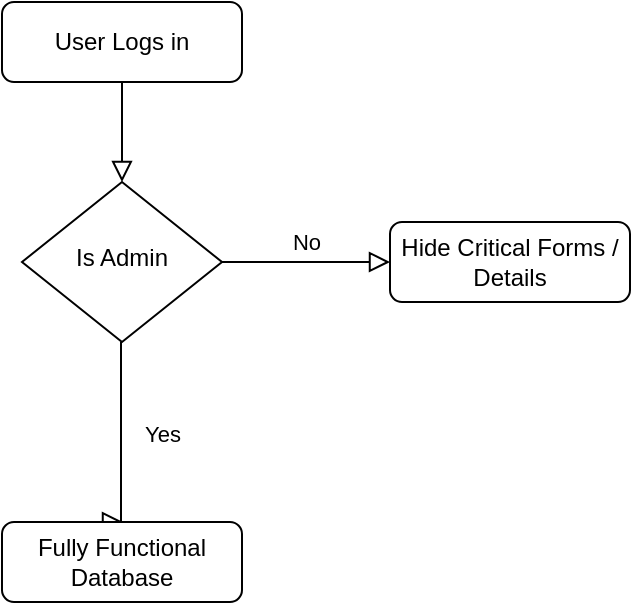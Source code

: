 <mxfile version="14.4.8" type="device" pages="3"><diagram id="C5RBs43oDa-KdzZeNtuy" name="Parent Flow"><mxGraphModel dx="868" dy="450" grid="1" gridSize="10" guides="1" tooltips="1" connect="1" arrows="1" fold="1" page="1" pageScale="1" pageWidth="827" pageHeight="1169" math="0" shadow="0"><root><mxCell id="WIyWlLk6GJQsqaUBKTNV-0"/><mxCell id="WIyWlLk6GJQsqaUBKTNV-1" parent="WIyWlLk6GJQsqaUBKTNV-0"/><mxCell id="WIyWlLk6GJQsqaUBKTNV-2" value="" style="rounded=0;html=1;jettySize=auto;orthogonalLoop=1;fontSize=11;endArrow=block;endFill=0;endSize=8;strokeWidth=1;shadow=0;labelBackgroundColor=none;edgeStyle=orthogonalEdgeStyle;" parent="WIyWlLk6GJQsqaUBKTNV-1" source="WIyWlLk6GJQsqaUBKTNV-3" target="WIyWlLk6GJQsqaUBKTNV-6" edge="1"><mxGeometry relative="1" as="geometry"/></mxCell><mxCell id="WIyWlLk6GJQsqaUBKTNV-3" value="User Logs in" style="rounded=1;whiteSpace=wrap;html=1;fontSize=12;glass=0;strokeWidth=1;shadow=0;" parent="WIyWlLk6GJQsqaUBKTNV-1" vertex="1"><mxGeometry x="220" y="10" width="120" height="40" as="geometry"/></mxCell><mxCell id="WIyWlLk6GJQsqaUBKTNV-4" value="Yes" style="rounded=0;html=1;jettySize=auto;orthogonalLoop=1;fontSize=11;endArrow=block;endFill=0;endSize=8;strokeWidth=1;shadow=0;labelBackgroundColor=none;edgeStyle=orthogonalEdgeStyle;" parent="WIyWlLk6GJQsqaUBKTNV-1" edge="1"><mxGeometry y="20" relative="1" as="geometry"><mxPoint as="offset"/><mxPoint x="279.5" y="180" as="sourcePoint"/><mxPoint x="280.5" y="270" as="targetPoint"/><Array as="points"><mxPoint x="279.5" y="210"/><mxPoint x="279.5" y="210"/></Array></mxGeometry></mxCell><mxCell id="WIyWlLk6GJQsqaUBKTNV-5" value="No" style="edgeStyle=orthogonalEdgeStyle;rounded=0;html=1;jettySize=auto;orthogonalLoop=1;fontSize=11;endArrow=block;endFill=0;endSize=8;strokeWidth=1;shadow=0;labelBackgroundColor=none;" parent="WIyWlLk6GJQsqaUBKTNV-1" source="WIyWlLk6GJQsqaUBKTNV-6" target="WIyWlLk6GJQsqaUBKTNV-7" edge="1"><mxGeometry y="10" relative="1" as="geometry"><mxPoint as="offset"/></mxGeometry></mxCell><mxCell id="WIyWlLk6GJQsqaUBKTNV-6" value="Is Admin" style="rhombus;whiteSpace=wrap;html=1;shadow=0;fontFamily=Helvetica;fontSize=12;align=center;strokeWidth=1;spacing=6;spacingTop=-4;" parent="WIyWlLk6GJQsqaUBKTNV-1" vertex="1"><mxGeometry x="230" y="100" width="100" height="80" as="geometry"/></mxCell><mxCell id="WIyWlLk6GJQsqaUBKTNV-7" value="Hide Critical Forms / Details" style="rounded=1;whiteSpace=wrap;html=1;fontSize=12;glass=0;strokeWidth=1;shadow=0;" parent="WIyWlLk6GJQsqaUBKTNV-1" vertex="1"><mxGeometry x="414" y="120" width="120" height="40" as="geometry"/></mxCell><mxCell id="WIyWlLk6GJQsqaUBKTNV-11" value="Fully Functional Database" style="rounded=1;whiteSpace=wrap;html=1;fontSize=12;glass=0;strokeWidth=1;shadow=0;" parent="WIyWlLk6GJQsqaUBKTNV-1" vertex="1"><mxGeometry x="220" y="270" width="120" height="40" as="geometry"/></mxCell></root></mxGraphModel></diagram><diagram id="Lp3vLKhmgL1fSSz3aG7G" name="Admin Flow"><mxGraphModel dx="868" dy="1550" grid="1" gridSize="10" guides="1" tooltips="1" connect="1" arrows="1" fold="1" page="1" pageScale="1" pageWidth="850" pageHeight="1100" math="0" shadow="0"><root><mxCell id="LzPAZNdJb0lUI1Q7T6Jx-0"/><mxCell id="LzPAZNdJb0lUI1Q7T6Jx-1" parent="LzPAZNdJb0lUI1Q7T6Jx-0"/><mxCell id="BbVaOvCJf7r0BMQ2mMAS-2" value="" style="edgeStyle=orthogonalEdgeStyle;rounded=0;orthogonalLoop=1;jettySize=auto;html=1;" edge="1" parent="LzPAZNdJb0lUI1Q7T6Jx-1" source="UIlUCZHJauG8eR7jdmub-0" target="BbVaOvCJf7r0BMQ2mMAS-1"><mxGeometry relative="1" as="geometry"/></mxCell><mxCell id="BbVaOvCJf7r0BMQ2mMAS-4" value="" style="edgeStyle=orthogonalEdgeStyle;rounded=0;orthogonalLoop=1;jettySize=auto;html=1;" edge="1" parent="LzPAZNdJb0lUI1Q7T6Jx-1" source="UIlUCZHJauG8eR7jdmub-0" target="BbVaOvCJf7r0BMQ2mMAS-3"><mxGeometry relative="1" as="geometry"/></mxCell><mxCell id="UIlUCZHJauG8eR7jdmub-0" value="Admin Logged in" style="rounded=1;whiteSpace=wrap;html=1;" vertex="1" parent="LzPAZNdJb0lUI1Q7T6Jx-1"><mxGeometry x="330" y="-720" width="120" height="60" as="geometry"/></mxCell><mxCell id="BbVaOvCJf7r0BMQ2mMAS-1" value="Create User" style="whiteSpace=wrap;html=1;rounded=1;" vertex="1" parent="LzPAZNdJb0lUI1Q7T6Jx-1"><mxGeometry x="70" y="-600" width="120" height="60" as="geometry"/></mxCell><mxCell id="BbVaOvCJf7r0BMQ2mMAS-11" value="" style="edgeStyle=orthogonalEdgeStyle;rounded=0;orthogonalLoop=1;jettySize=auto;html=1;" edge="1" parent="LzPAZNdJb0lUI1Q7T6Jx-1" source="BbVaOvCJf7r0BMQ2mMAS-3" target="BbVaOvCJf7r0BMQ2mMAS-10"><mxGeometry relative="1" as="geometry"/></mxCell><mxCell id="BbVaOvCJf7r0BMQ2mMAS-3" value="Create Customer" style="whiteSpace=wrap;html=1;rounded=1;" vertex="1" parent="LzPAZNdJb0lUI1Q7T6Jx-1"><mxGeometry x="610" y="-620" width="120" height="60" as="geometry"/></mxCell><mxCell id="BbVaOvCJf7r0BMQ2mMAS-15" value="" style="edgeStyle=orthogonalEdgeStyle;rounded=0;orthogonalLoop=1;jettySize=auto;html=1;" edge="1" parent="LzPAZNdJb0lUI1Q7T6Jx-1" source="BbVaOvCJf7r0BMQ2mMAS-10" target="BbVaOvCJf7r0BMQ2mMAS-14"><mxGeometry relative="1" as="geometry"/></mxCell><mxCell id="BbVaOvCJf7r0BMQ2mMAS-10" value="Create Transactions" style="whiteSpace=wrap;html=1;rounded=1;" vertex="1" parent="LzPAZNdJb0lUI1Q7T6Jx-1"><mxGeometry x="230" y="-500" width="120" height="60" as="geometry"/></mxCell><mxCell id="BbVaOvCJf7r0BMQ2mMAS-17" value="" style="edgeStyle=orthogonalEdgeStyle;rounded=0;orthogonalLoop=1;jettySize=auto;html=1;" edge="1" parent="LzPAZNdJb0lUI1Q7T6Jx-1" source="BbVaOvCJf7r0BMQ2mMAS-14" target="BbVaOvCJf7r0BMQ2mMAS-16"><mxGeometry relative="1" as="geometry"/></mxCell><mxCell id="BbVaOvCJf7r0BMQ2mMAS-14" value="Create Tasks" style="whiteSpace=wrap;html=1;rounded=1;" vertex="1" parent="LzPAZNdJb0lUI1Q7T6Jx-1"><mxGeometry x="420" y="-500" width="120" height="60" as="geometry"/></mxCell><mxCell id="BbVaOvCJf7r0BMQ2mMAS-16" value="Assign to Employee / Staff" style="whiteSpace=wrap;html=1;rounded=1;" vertex="1" parent="LzPAZNdJb0lUI1Q7T6Jx-1"><mxGeometry x="610" y="-500" width="120" height="60" as="geometry"/></mxCell></root></mxGraphModel></diagram><diagram id="xT--m5DvNXoH9sAOuydh" name="User Flow"><mxGraphModel dx="868" dy="450" grid="1" gridSize="10" guides="1" tooltips="1" connect="1" arrows="1" fold="1" page="1" pageScale="1" pageWidth="850" pageHeight="1100" math="0" shadow="0"><root><mxCell id="TEC_qnzyUnEc4Jwx7HKV-0"/><mxCell id="TEC_qnzyUnEc4Jwx7HKV-1" parent="TEC_qnzyUnEc4Jwx7HKV-0"/><mxCell id="wg-YFdJrjDrIF54u3Rwp-1" value="" style="edgeStyle=orthogonalEdgeStyle;rounded=0;orthogonalLoop=1;jettySize=auto;html=1;" edge="1" parent="TEC_qnzyUnEc4Jwx7HKV-1" source="v_Z4VaWDePiZw-sTzm1_-0" target="wg-YFdJrjDrIF54u3Rwp-0"><mxGeometry relative="1" as="geometry"/></mxCell><mxCell id="v_Z4VaWDePiZw-sTzm1_-0" value="User Logged In" style="rounded=1;whiteSpace=wrap;html=1;" vertex="1" parent="TEC_qnzyUnEc4Jwx7HKV-1"><mxGeometry x="300" y="30" width="120" height="60" as="geometry"/></mxCell><mxCell id="wg-YFdJrjDrIF54u3Rwp-4" value="" style="edgeStyle=orthogonalEdgeStyle;rounded=0;orthogonalLoop=1;jettySize=auto;html=1;" edge="1" parent="TEC_qnzyUnEc4Jwx7HKV-1" source="wg-YFdJrjDrIF54u3Rwp-0" target="wg-YFdJrjDrIF54u3Rwp-3"><mxGeometry relative="1" as="geometry"/></mxCell><mxCell id="wg-YFdJrjDrIF54u3Rwp-0" value="Work on Assigned Tasks" style="whiteSpace=wrap;html=1;rounded=1;" vertex="1" parent="TEC_qnzyUnEc4Jwx7HKV-1"><mxGeometry x="300" y="170" width="120" height="60" as="geometry"/></mxCell><mxCell id="wg-YFdJrjDrIF54u3Rwp-3" value="Create Call Logs / Comments" style="whiteSpace=wrap;html=1;rounded=1;" vertex="1" parent="TEC_qnzyUnEc4Jwx7HKV-1"><mxGeometry x="300" y="310" width="120" height="60" as="geometry"/></mxCell></root></mxGraphModel></diagram></mxfile>
